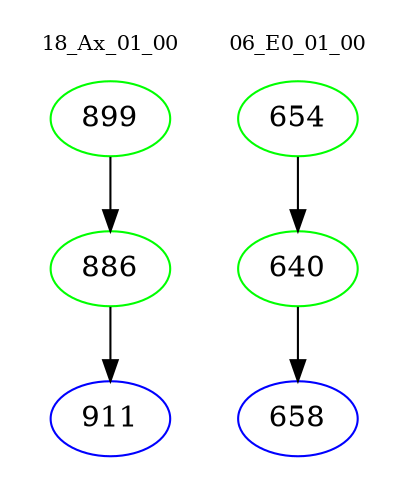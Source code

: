 digraph{
subgraph cluster_0 {
color = white
label = "18_Ax_01_00";
fontsize=10;
T0_899 [label="899", color="green"]
T0_899 -> T0_886 [color="black"]
T0_886 [label="886", color="green"]
T0_886 -> T0_911 [color="black"]
T0_911 [label="911", color="blue"]
}
subgraph cluster_1 {
color = white
label = "06_E0_01_00";
fontsize=10;
T1_654 [label="654", color="green"]
T1_654 -> T1_640 [color="black"]
T1_640 [label="640", color="green"]
T1_640 -> T1_658 [color="black"]
T1_658 [label="658", color="blue"]
}
}

